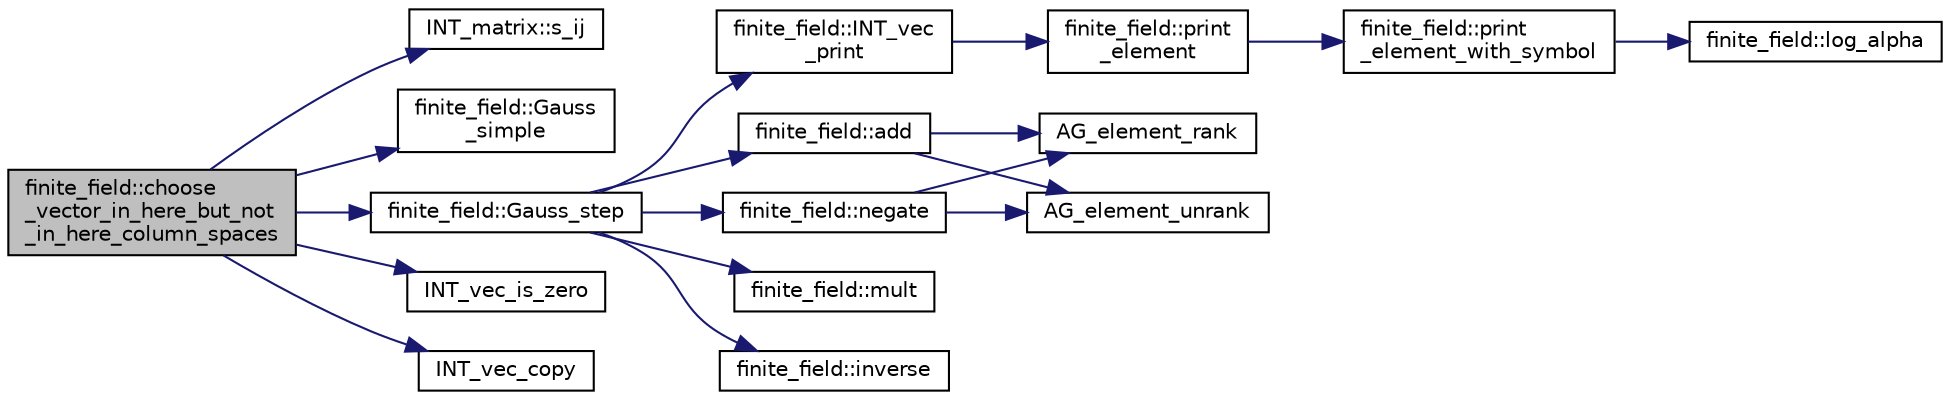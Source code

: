 digraph "finite_field::choose_vector_in_here_but_not_in_here_column_spaces"
{
  edge [fontname="Helvetica",fontsize="10",labelfontname="Helvetica",labelfontsize="10"];
  node [fontname="Helvetica",fontsize="10",shape=record];
  rankdir="LR";
  Node1867 [label="finite_field::choose\l_vector_in_here_but_not\l_in_here_column_spaces",height=0.2,width=0.4,color="black", fillcolor="grey75", style="filled", fontcolor="black"];
  Node1867 -> Node1868 [color="midnightblue",fontsize="10",style="solid",fontname="Helvetica"];
  Node1868 [label="INT_matrix::s_ij",height=0.2,width=0.4,color="black", fillcolor="white", style="filled",URL="$d9/dd1/class_i_n_t__matrix.html#a495bf91b533aa26fd82c276b8c38aec7"];
  Node1867 -> Node1869 [color="midnightblue",fontsize="10",style="solid",fontname="Helvetica"];
  Node1869 [label="finite_field::Gauss\l_simple",height=0.2,width=0.4,color="black", fillcolor="white", style="filled",URL="$df/d5a/classfinite__field.html#aba4950590e24a1ce323f292cf47b3307"];
  Node1867 -> Node1870 [color="midnightblue",fontsize="10",style="solid",fontname="Helvetica"];
  Node1870 [label="finite_field::Gauss_step",height=0.2,width=0.4,color="black", fillcolor="white", style="filled",URL="$df/d5a/classfinite__field.html#a888228cd0bdf000bd4d44cf4d1ad62ce"];
  Node1870 -> Node1871 [color="midnightblue",fontsize="10",style="solid",fontname="Helvetica"];
  Node1871 [label="finite_field::INT_vec\l_print",height=0.2,width=0.4,color="black", fillcolor="white", style="filled",URL="$df/d5a/classfinite__field.html#a9c33a61dedc197e37b014b6f8dc07f06"];
  Node1871 -> Node1872 [color="midnightblue",fontsize="10",style="solid",fontname="Helvetica"];
  Node1872 [label="finite_field::print\l_element",height=0.2,width=0.4,color="black", fillcolor="white", style="filled",URL="$df/d5a/classfinite__field.html#ab7d1f59c043d7696b8b47c92d0fedad5"];
  Node1872 -> Node1873 [color="midnightblue",fontsize="10",style="solid",fontname="Helvetica"];
  Node1873 [label="finite_field::print\l_element_with_symbol",height=0.2,width=0.4,color="black", fillcolor="white", style="filled",URL="$df/d5a/classfinite__field.html#aa0180c961aa4a0a8934cb4dc82e38a4d"];
  Node1873 -> Node1874 [color="midnightblue",fontsize="10",style="solid",fontname="Helvetica"];
  Node1874 [label="finite_field::log_alpha",height=0.2,width=0.4,color="black", fillcolor="white", style="filled",URL="$df/d5a/classfinite__field.html#a446a83ae0d281ddf44215626f0097305"];
  Node1870 -> Node1875 [color="midnightblue",fontsize="10",style="solid",fontname="Helvetica"];
  Node1875 [label="finite_field::negate",height=0.2,width=0.4,color="black", fillcolor="white", style="filled",URL="$df/d5a/classfinite__field.html#aa9d798298f25d4a9262b5bc5f1733e31"];
  Node1875 -> Node1876 [color="midnightblue",fontsize="10",style="solid",fontname="Helvetica"];
  Node1876 [label="AG_element_unrank",height=0.2,width=0.4,color="black", fillcolor="white", style="filled",URL="$d4/d67/geometry_8h.html#a4a33b86c87b2879b97cfa1327abe2885"];
  Node1875 -> Node1877 [color="midnightblue",fontsize="10",style="solid",fontname="Helvetica"];
  Node1877 [label="AG_element_rank",height=0.2,width=0.4,color="black", fillcolor="white", style="filled",URL="$d4/d67/geometry_8h.html#ab2ac908d07dd8038fd996e26bdc75c17"];
  Node1870 -> Node1878 [color="midnightblue",fontsize="10",style="solid",fontname="Helvetica"];
  Node1878 [label="finite_field::mult",height=0.2,width=0.4,color="black", fillcolor="white", style="filled",URL="$df/d5a/classfinite__field.html#a24fb5917aa6d4d656fd855b7f44a13b0"];
  Node1870 -> Node1879 [color="midnightblue",fontsize="10",style="solid",fontname="Helvetica"];
  Node1879 [label="finite_field::inverse",height=0.2,width=0.4,color="black", fillcolor="white", style="filled",URL="$df/d5a/classfinite__field.html#a69f2a12c01e70b7ce2d115c5221c9cdd"];
  Node1870 -> Node1880 [color="midnightblue",fontsize="10",style="solid",fontname="Helvetica"];
  Node1880 [label="finite_field::add",height=0.2,width=0.4,color="black", fillcolor="white", style="filled",URL="$df/d5a/classfinite__field.html#a8f12328a27500f3c7be0c849ebbc9d14"];
  Node1880 -> Node1876 [color="midnightblue",fontsize="10",style="solid",fontname="Helvetica"];
  Node1880 -> Node1877 [color="midnightblue",fontsize="10",style="solid",fontname="Helvetica"];
  Node1867 -> Node1881 [color="midnightblue",fontsize="10",style="solid",fontname="Helvetica"];
  Node1881 [label="INT_vec_is_zero",height=0.2,width=0.4,color="black", fillcolor="white", style="filled",URL="$d5/de2/foundations_2data__structures_2data__structures_8h.html#acfa3be3f07348e1f24254c1c04ff2b4a"];
  Node1867 -> Node1882 [color="midnightblue",fontsize="10",style="solid",fontname="Helvetica"];
  Node1882 [label="INT_vec_copy",height=0.2,width=0.4,color="black", fillcolor="white", style="filled",URL="$df/dbf/sajeeb_8_c.html#ac2d875e27e009af6ec04d17254d11075"];
}
